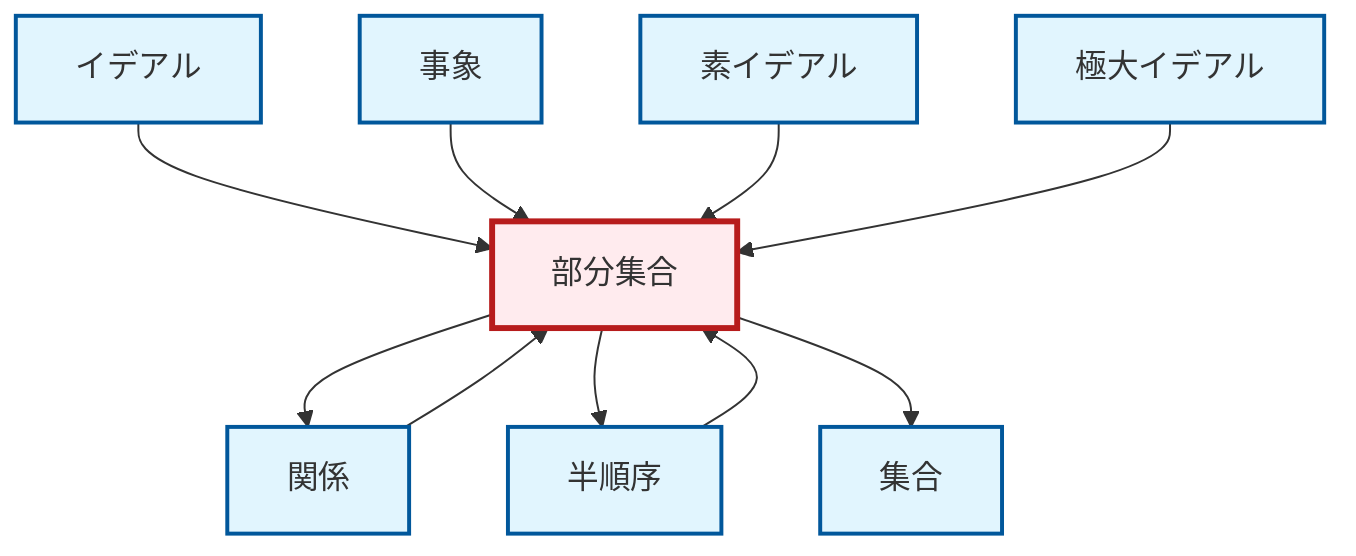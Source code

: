 graph TD
    classDef definition fill:#e1f5fe,stroke:#01579b,stroke-width:2px
    classDef theorem fill:#f3e5f5,stroke:#4a148c,stroke-width:2px
    classDef axiom fill:#fff3e0,stroke:#e65100,stroke-width:2px
    classDef example fill:#e8f5e9,stroke:#1b5e20,stroke-width:2px
    classDef current fill:#ffebee,stroke:#b71c1c,stroke-width:3px
    def-prime-ideal["素イデアル"]:::definition
    def-event["事象"]:::definition
    def-maximal-ideal["極大イデアル"]:::definition
    def-relation["関係"]:::definition
    def-partial-order["半順序"]:::definition
    def-subset["部分集合"]:::definition
    def-ideal["イデアル"]:::definition
    def-set["集合"]:::definition
    def-relation --> def-subset
    def-ideal --> def-subset
    def-subset --> def-relation
    def-event --> def-subset
    def-prime-ideal --> def-subset
    def-subset --> def-partial-order
    def-partial-order --> def-subset
    def-subset --> def-set
    def-maximal-ideal --> def-subset
    class def-subset current
